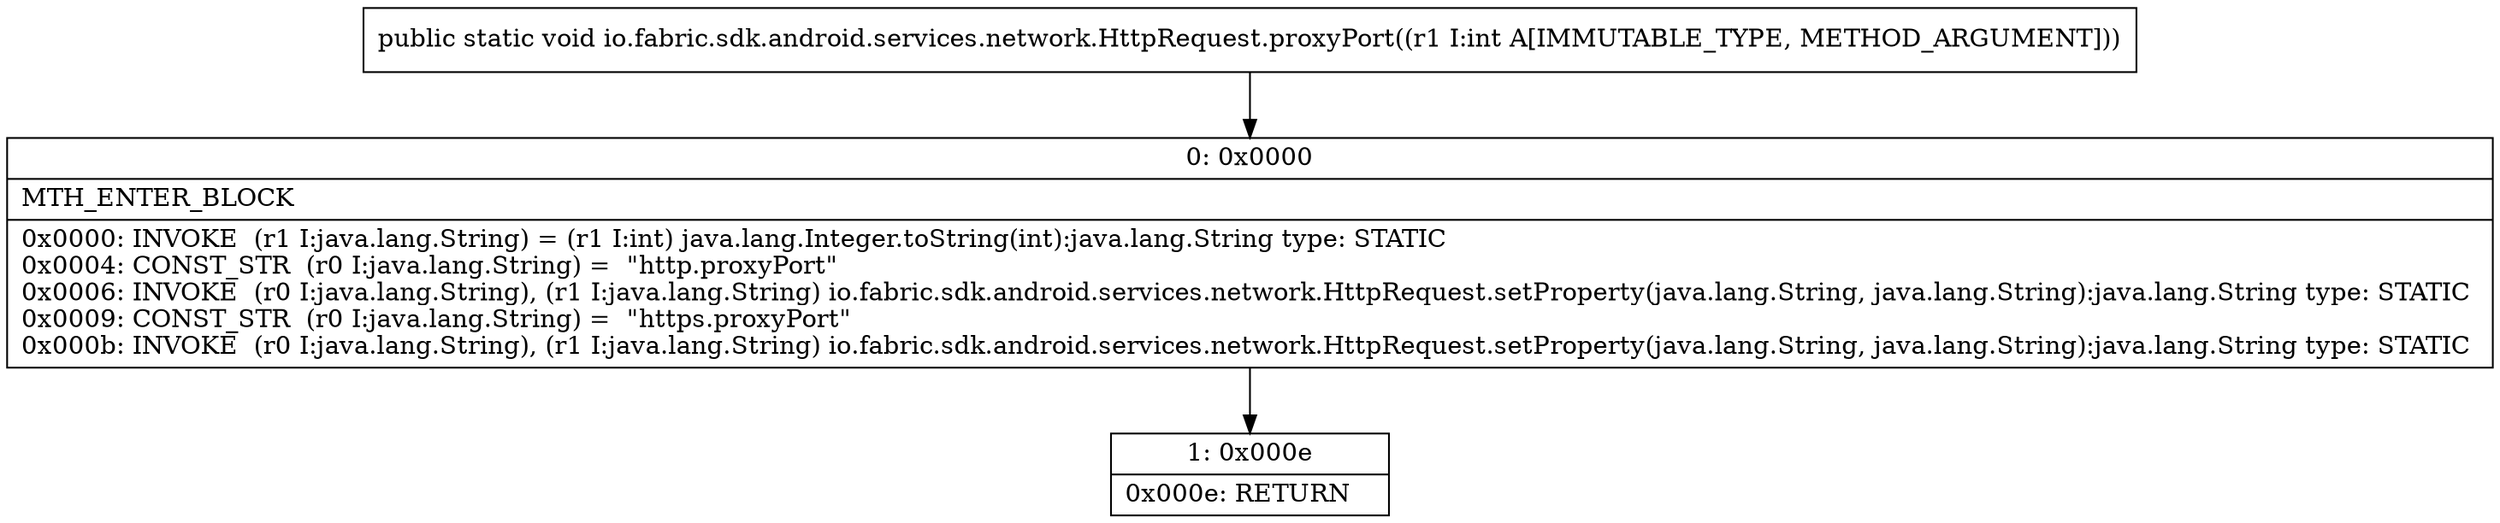 digraph "CFG forio.fabric.sdk.android.services.network.HttpRequest.proxyPort(I)V" {
Node_0 [shape=record,label="{0\:\ 0x0000|MTH_ENTER_BLOCK\l|0x0000: INVOKE  (r1 I:java.lang.String) = (r1 I:int) java.lang.Integer.toString(int):java.lang.String type: STATIC \l0x0004: CONST_STR  (r0 I:java.lang.String) =  \"http.proxyPort\" \l0x0006: INVOKE  (r0 I:java.lang.String), (r1 I:java.lang.String) io.fabric.sdk.android.services.network.HttpRequest.setProperty(java.lang.String, java.lang.String):java.lang.String type: STATIC \l0x0009: CONST_STR  (r0 I:java.lang.String) =  \"https.proxyPort\" \l0x000b: INVOKE  (r0 I:java.lang.String), (r1 I:java.lang.String) io.fabric.sdk.android.services.network.HttpRequest.setProperty(java.lang.String, java.lang.String):java.lang.String type: STATIC \l}"];
Node_1 [shape=record,label="{1\:\ 0x000e|0x000e: RETURN   \l}"];
MethodNode[shape=record,label="{public static void io.fabric.sdk.android.services.network.HttpRequest.proxyPort((r1 I:int A[IMMUTABLE_TYPE, METHOD_ARGUMENT])) }"];
MethodNode -> Node_0;
Node_0 -> Node_1;
}

